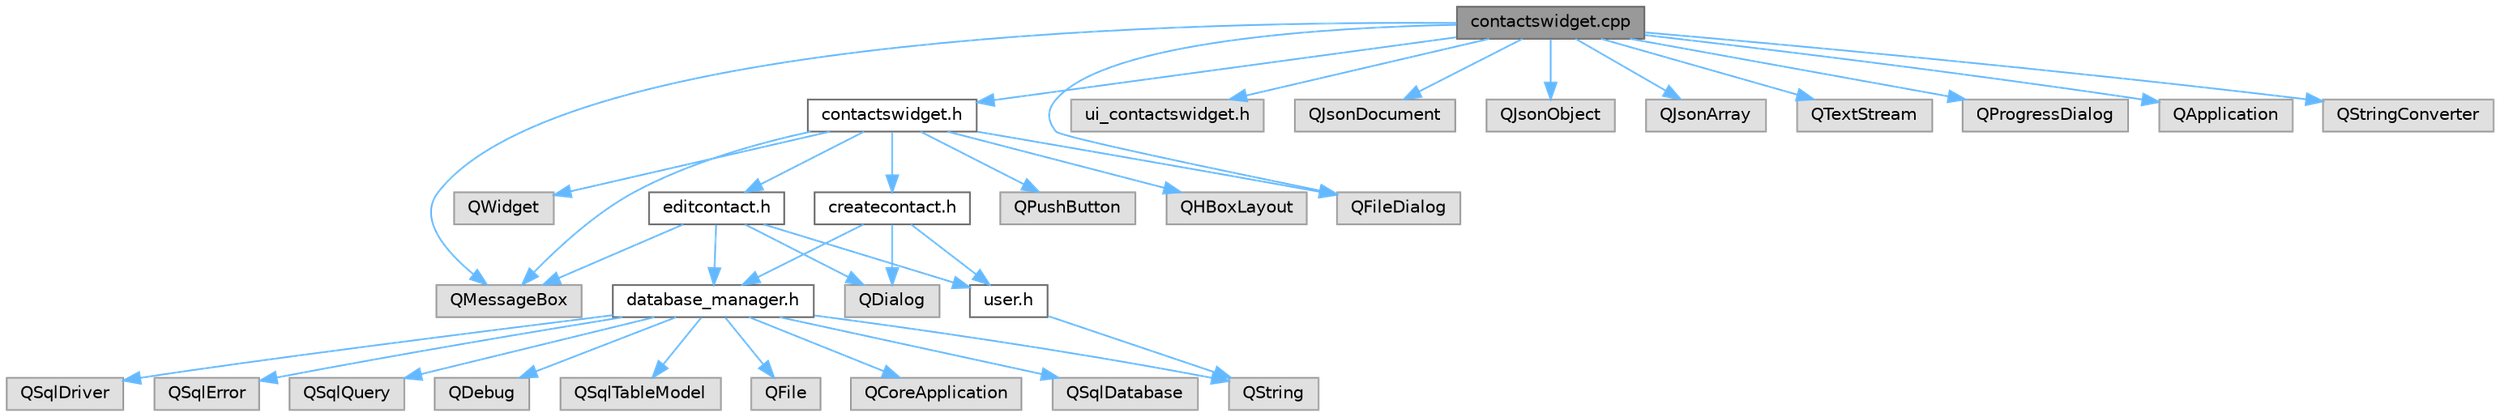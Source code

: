 digraph "contactswidget.cpp"
{
 // LATEX_PDF_SIZE
  bgcolor="transparent";
  edge [fontname=Helvetica,fontsize=10,labelfontname=Helvetica,labelfontsize=10];
  node [fontname=Helvetica,fontsize=10,shape=box,height=0.2,width=0.4];
  Node1 [id="Node000001",label="contactswidget.cpp",height=0.2,width=0.4,color="gray40", fillcolor="grey60", style="filled", fontcolor="black",tooltip=" "];
  Node1 -> Node2 [id="edge36_Node000001_Node000002",color="steelblue1",style="solid",tooltip=" "];
  Node2 [id="Node000002",label="contactswidget.h",height=0.2,width=0.4,color="grey40", fillcolor="white", style="filled",URL="$contactswidget_8h.html",tooltip=" "];
  Node2 -> Node3 [id="edge37_Node000002_Node000003",color="steelblue1",style="solid",tooltip=" "];
  Node3 [id="Node000003",label="QWidget",height=0.2,width=0.4,color="grey60", fillcolor="#E0E0E0", style="filled",tooltip=" "];
  Node2 -> Node4 [id="edge38_Node000002_Node000004",color="steelblue1",style="solid",tooltip=" "];
  Node4 [id="Node000004",label="QMessageBox",height=0.2,width=0.4,color="grey60", fillcolor="#E0E0E0", style="filled",tooltip=" "];
  Node2 -> Node5 [id="edge39_Node000002_Node000005",color="steelblue1",style="solid",tooltip=" "];
  Node5 [id="Node000005",label="QPushButton",height=0.2,width=0.4,color="grey60", fillcolor="#E0E0E0", style="filled",tooltip=" "];
  Node2 -> Node6 [id="edge40_Node000002_Node000006",color="steelblue1",style="solid",tooltip=" "];
  Node6 [id="Node000006",label="QHBoxLayout",height=0.2,width=0.4,color="grey60", fillcolor="#E0E0E0", style="filled",tooltip=" "];
  Node2 -> Node7 [id="edge41_Node000002_Node000007",color="steelblue1",style="solid",tooltip=" "];
  Node7 [id="Node000007",label="QFileDialog",height=0.2,width=0.4,color="grey60", fillcolor="#E0E0E0", style="filled",tooltip=" "];
  Node2 -> Node8 [id="edge42_Node000002_Node000008",color="steelblue1",style="solid",tooltip=" "];
  Node8 [id="Node000008",label="createcontact.h",height=0.2,width=0.4,color="grey40", fillcolor="white", style="filled",URL="$createcontact_8h.html",tooltip=" "];
  Node8 -> Node9 [id="edge43_Node000008_Node000009",color="steelblue1",style="solid",tooltip=" "];
  Node9 [id="Node000009",label="QDialog",height=0.2,width=0.4,color="grey60", fillcolor="#E0E0E0", style="filled",tooltip=" "];
  Node8 -> Node10 [id="edge44_Node000008_Node000010",color="steelblue1",style="solid",tooltip=" "];
  Node10 [id="Node000010",label="database_manager.h",height=0.2,width=0.4,color="grey40", fillcolor="white", style="filled",URL="$database__manager_8h.html",tooltip=" "];
  Node10 -> Node11 [id="edge45_Node000010_Node000011",color="steelblue1",style="solid",tooltip=" "];
  Node11 [id="Node000011",label="QString",height=0.2,width=0.4,color="grey60", fillcolor="#E0E0E0", style="filled",tooltip=" "];
  Node10 -> Node12 [id="edge46_Node000010_Node000012",color="steelblue1",style="solid",tooltip=" "];
  Node12 [id="Node000012",label="QCoreApplication",height=0.2,width=0.4,color="grey60", fillcolor="#E0E0E0", style="filled",tooltip=" "];
  Node10 -> Node13 [id="edge47_Node000010_Node000013",color="steelblue1",style="solid",tooltip=" "];
  Node13 [id="Node000013",label="QSqlDatabase",height=0.2,width=0.4,color="grey60", fillcolor="#E0E0E0", style="filled",tooltip=" "];
  Node10 -> Node14 [id="edge48_Node000010_Node000014",color="steelblue1",style="solid",tooltip=" "];
  Node14 [id="Node000014",label="QSqlDriver",height=0.2,width=0.4,color="grey60", fillcolor="#E0E0E0", style="filled",tooltip=" "];
  Node10 -> Node15 [id="edge49_Node000010_Node000015",color="steelblue1",style="solid",tooltip=" "];
  Node15 [id="Node000015",label="QSqlError",height=0.2,width=0.4,color="grey60", fillcolor="#E0E0E0", style="filled",tooltip=" "];
  Node10 -> Node16 [id="edge50_Node000010_Node000016",color="steelblue1",style="solid",tooltip=" "];
  Node16 [id="Node000016",label="QSqlQuery",height=0.2,width=0.4,color="grey60", fillcolor="#E0E0E0", style="filled",tooltip=" "];
  Node10 -> Node17 [id="edge51_Node000010_Node000017",color="steelblue1",style="solid",tooltip=" "];
  Node17 [id="Node000017",label="QDebug",height=0.2,width=0.4,color="grey60", fillcolor="#E0E0E0", style="filled",tooltip=" "];
  Node10 -> Node18 [id="edge52_Node000010_Node000018",color="steelblue1",style="solid",tooltip=" "];
  Node18 [id="Node000018",label="QSqlTableModel",height=0.2,width=0.4,color="grey60", fillcolor="#E0E0E0", style="filled",tooltip=" "];
  Node10 -> Node19 [id="edge53_Node000010_Node000019",color="steelblue1",style="solid",tooltip=" "];
  Node19 [id="Node000019",label="QFile",height=0.2,width=0.4,color="grey60", fillcolor="#E0E0E0", style="filled",tooltip=" "];
  Node8 -> Node20 [id="edge54_Node000008_Node000020",color="steelblue1",style="solid",tooltip=" "];
  Node20 [id="Node000020",label="user.h",height=0.2,width=0.4,color="grey40", fillcolor="white", style="filled",URL="$user_8h.html",tooltip=" "];
  Node20 -> Node11 [id="edge55_Node000020_Node000011",color="steelblue1",style="solid",tooltip=" "];
  Node2 -> Node21 [id="edge56_Node000002_Node000021",color="steelblue1",style="solid",tooltip=" "];
  Node21 [id="Node000021",label="editcontact.h",height=0.2,width=0.4,color="grey40", fillcolor="white", style="filled",URL="$editcontact_8h.html",tooltip=" "];
  Node21 -> Node9 [id="edge57_Node000021_Node000009",color="steelblue1",style="solid",tooltip=" "];
  Node21 -> Node4 [id="edge58_Node000021_Node000004",color="steelblue1",style="solid",tooltip=" "];
  Node21 -> Node20 [id="edge59_Node000021_Node000020",color="steelblue1",style="solid",tooltip=" "];
  Node21 -> Node10 [id="edge60_Node000021_Node000010",color="steelblue1",style="solid",tooltip=" "];
  Node1 -> Node22 [id="edge61_Node000001_Node000022",color="steelblue1",style="solid",tooltip=" "];
  Node22 [id="Node000022",label="ui_contactswidget.h",height=0.2,width=0.4,color="grey60", fillcolor="#E0E0E0", style="filled",tooltip=" "];
  Node1 -> Node7 [id="edge62_Node000001_Node000007",color="steelblue1",style="solid",tooltip=" "];
  Node1 -> Node23 [id="edge63_Node000001_Node000023",color="steelblue1",style="solid",tooltip=" "];
  Node23 [id="Node000023",label="QJsonDocument",height=0.2,width=0.4,color="grey60", fillcolor="#E0E0E0", style="filled",tooltip=" "];
  Node1 -> Node24 [id="edge64_Node000001_Node000024",color="steelblue1",style="solid",tooltip=" "];
  Node24 [id="Node000024",label="QJsonObject",height=0.2,width=0.4,color="grey60", fillcolor="#E0E0E0", style="filled",tooltip=" "];
  Node1 -> Node25 [id="edge65_Node000001_Node000025",color="steelblue1",style="solid",tooltip=" "];
  Node25 [id="Node000025",label="QJsonArray",height=0.2,width=0.4,color="grey60", fillcolor="#E0E0E0", style="filled",tooltip=" "];
  Node1 -> Node26 [id="edge66_Node000001_Node000026",color="steelblue1",style="solid",tooltip=" "];
  Node26 [id="Node000026",label="QTextStream",height=0.2,width=0.4,color="grey60", fillcolor="#E0E0E0", style="filled",tooltip=" "];
  Node1 -> Node4 [id="edge67_Node000001_Node000004",color="steelblue1",style="solid",tooltip=" "];
  Node1 -> Node27 [id="edge68_Node000001_Node000027",color="steelblue1",style="solid",tooltip=" "];
  Node27 [id="Node000027",label="QProgressDialog",height=0.2,width=0.4,color="grey60", fillcolor="#E0E0E0", style="filled",tooltip=" "];
  Node1 -> Node28 [id="edge69_Node000001_Node000028",color="steelblue1",style="solid",tooltip=" "];
  Node28 [id="Node000028",label="QApplication",height=0.2,width=0.4,color="grey60", fillcolor="#E0E0E0", style="filled",tooltip=" "];
  Node1 -> Node29 [id="edge70_Node000001_Node000029",color="steelblue1",style="solid",tooltip=" "];
  Node29 [id="Node000029",label="QStringConverter",height=0.2,width=0.4,color="grey60", fillcolor="#E0E0E0", style="filled",tooltip=" "];
}

